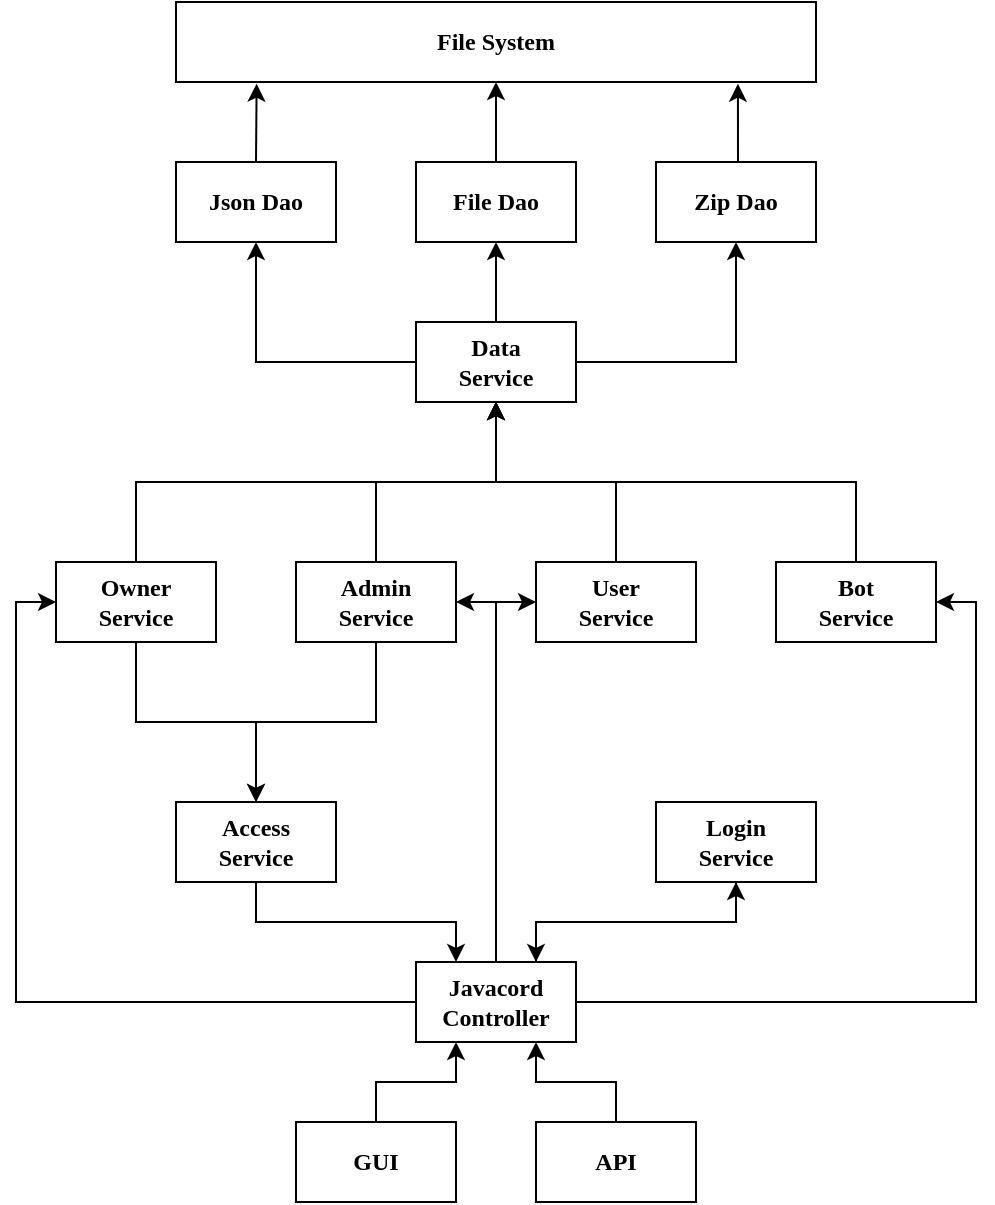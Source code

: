 <mxfile version="22.1.16" type="device">
  <diagram name="Страница — 1" id="lwfgxUYeUWK5sfPqXvgS">
    <mxGraphModel dx="875" dy="518" grid="1" gridSize="10" guides="1" tooltips="1" connect="1" arrows="1" fold="1" page="1" pageScale="1" pageWidth="827" pageHeight="1169" math="0" shadow="0">
      <root>
        <mxCell id="0" />
        <mxCell id="1" parent="0" />
        <mxCell id="1NY9BRG3uBtEDyJ1nwFo-1" value="Json Dao" style="rounded=0;whiteSpace=wrap;html=1;fontFamily=Times New Roman;fontStyle=1" vertex="1" parent="1">
          <mxGeometry x="240" y="200" width="80" height="40" as="geometry" />
        </mxCell>
        <mxCell id="1NY9BRG3uBtEDyJ1nwFo-17" style="edgeStyle=orthogonalEdgeStyle;rounded=0;orthogonalLoop=1;jettySize=auto;html=1;exitX=0.5;exitY=0;exitDx=0;exitDy=0;entryX=0.5;entryY=1;entryDx=0;entryDy=0;fontFamily=Times New Roman;fontStyle=1" edge="1" parent="1" source="1NY9BRG3uBtEDyJ1nwFo-2" target="1NY9BRG3uBtEDyJ1nwFo-4">
          <mxGeometry relative="1" as="geometry" />
        </mxCell>
        <mxCell id="1NY9BRG3uBtEDyJ1nwFo-2" value="File Dao" style="rounded=0;whiteSpace=wrap;html=1;fontFamily=Times New Roman;fontStyle=1" vertex="1" parent="1">
          <mxGeometry x="360" y="200" width="80" height="40" as="geometry" />
        </mxCell>
        <mxCell id="1NY9BRG3uBtEDyJ1nwFo-3" value="Zip Dao" style="rounded=0;whiteSpace=wrap;html=1;fontFamily=Times New Roman;fontStyle=1" vertex="1" parent="1">
          <mxGeometry x="480" y="200" width="80" height="40" as="geometry" />
        </mxCell>
        <mxCell id="1NY9BRG3uBtEDyJ1nwFo-4" value="File System" style="rounded=0;whiteSpace=wrap;html=1;fontFamily=Times New Roman;fontStyle=1" vertex="1" parent="1">
          <mxGeometry x="240" y="120" width="320" height="40" as="geometry" />
        </mxCell>
        <mxCell id="1NY9BRG3uBtEDyJ1nwFo-12" style="edgeStyle=orthogonalEdgeStyle;rounded=0;orthogonalLoop=1;jettySize=auto;html=1;exitX=0;exitY=0.5;exitDx=0;exitDy=0;entryX=0.5;entryY=1;entryDx=0;entryDy=0;fontFamily=Times New Roman;fontStyle=1" edge="1" parent="1" source="1NY9BRG3uBtEDyJ1nwFo-5" target="1NY9BRG3uBtEDyJ1nwFo-1">
          <mxGeometry relative="1" as="geometry" />
        </mxCell>
        <mxCell id="1NY9BRG3uBtEDyJ1nwFo-13" style="edgeStyle=orthogonalEdgeStyle;rounded=0;orthogonalLoop=1;jettySize=auto;html=1;exitX=0.5;exitY=0;exitDx=0;exitDy=0;entryX=0.5;entryY=1;entryDx=0;entryDy=0;fontFamily=Times New Roman;fontStyle=1" edge="1" parent="1" source="1NY9BRG3uBtEDyJ1nwFo-5" target="1NY9BRG3uBtEDyJ1nwFo-2">
          <mxGeometry relative="1" as="geometry" />
        </mxCell>
        <mxCell id="1NY9BRG3uBtEDyJ1nwFo-15" style="edgeStyle=orthogonalEdgeStyle;rounded=0;orthogonalLoop=1;jettySize=auto;html=1;exitX=1;exitY=0.5;exitDx=0;exitDy=0;entryX=0.5;entryY=1;entryDx=0;entryDy=0;fontFamily=Times New Roman;fontStyle=1" edge="1" parent="1" source="1NY9BRG3uBtEDyJ1nwFo-5" target="1NY9BRG3uBtEDyJ1nwFo-3">
          <mxGeometry relative="1" as="geometry" />
        </mxCell>
        <mxCell id="1NY9BRG3uBtEDyJ1nwFo-5" value="Data&lt;br&gt;Service" style="rounded=0;whiteSpace=wrap;html=1;fontFamily=Times New Roman;fontStyle=1" vertex="1" parent="1">
          <mxGeometry x="360" y="280" width="80" height="40" as="geometry" />
        </mxCell>
        <mxCell id="1NY9BRG3uBtEDyJ1nwFo-37" style="edgeStyle=orthogonalEdgeStyle;rounded=0;orthogonalLoop=1;jettySize=auto;html=1;exitX=0.5;exitY=1;exitDx=0;exitDy=0;entryX=0.25;entryY=0;entryDx=0;entryDy=0;fontFamily=Times New Roman;fontStyle=1" edge="1" parent="1" source="1NY9BRG3uBtEDyJ1nwFo-6" target="1NY9BRG3uBtEDyJ1nwFo-29">
          <mxGeometry relative="1" as="geometry" />
        </mxCell>
        <mxCell id="1NY9BRG3uBtEDyJ1nwFo-6" value="Access&lt;br&gt;Service" style="rounded=0;whiteSpace=wrap;html=1;fontFamily=Times New Roman;fontStyle=1" vertex="1" parent="1">
          <mxGeometry x="240" y="520" width="80" height="40" as="geometry" />
        </mxCell>
        <mxCell id="1NY9BRG3uBtEDyJ1nwFo-24" style="edgeStyle=orthogonalEdgeStyle;rounded=0;orthogonalLoop=1;jettySize=auto;html=1;exitX=0.5;exitY=0;exitDx=0;exitDy=0;entryX=0.5;entryY=1;entryDx=0;entryDy=0;fontFamily=Times New Roman;fontStyle=1" edge="1" parent="1" source="1NY9BRG3uBtEDyJ1nwFo-8" target="1NY9BRG3uBtEDyJ1nwFo-5">
          <mxGeometry relative="1" as="geometry" />
        </mxCell>
        <mxCell id="1NY9BRG3uBtEDyJ1nwFo-28" style="edgeStyle=orthogonalEdgeStyle;rounded=0;orthogonalLoop=1;jettySize=auto;html=1;exitX=0.5;exitY=1;exitDx=0;exitDy=0;entryX=0.5;entryY=0;entryDx=0;entryDy=0;fontFamily=Times New Roman;fontStyle=1" edge="1" parent="1" source="1NY9BRG3uBtEDyJ1nwFo-8" target="1NY9BRG3uBtEDyJ1nwFo-6">
          <mxGeometry relative="1" as="geometry" />
        </mxCell>
        <mxCell id="1NY9BRG3uBtEDyJ1nwFo-8" value="Admin&lt;br&gt;Service" style="rounded=0;whiteSpace=wrap;html=1;fontFamily=Times New Roman;fontStyle=1" vertex="1" parent="1">
          <mxGeometry x="300" y="400" width="80" height="40" as="geometry" />
        </mxCell>
        <mxCell id="1NY9BRG3uBtEDyJ1nwFo-26" style="edgeStyle=orthogonalEdgeStyle;rounded=0;orthogonalLoop=1;jettySize=auto;html=1;exitX=0.5;exitY=0;exitDx=0;exitDy=0;entryX=0.5;entryY=1;entryDx=0;entryDy=0;fontFamily=Times New Roman;fontStyle=1" edge="1" parent="1" source="1NY9BRG3uBtEDyJ1nwFo-9" target="1NY9BRG3uBtEDyJ1nwFo-5">
          <mxGeometry relative="1" as="geometry" />
        </mxCell>
        <mxCell id="1NY9BRG3uBtEDyJ1nwFo-9" value="Bot&lt;br&gt;Service" style="rounded=0;whiteSpace=wrap;html=1;fontFamily=Times New Roman;fontStyle=1" vertex="1" parent="1">
          <mxGeometry x="540" y="400" width="80" height="40" as="geometry" />
        </mxCell>
        <mxCell id="1NY9BRG3uBtEDyJ1nwFo-23" style="edgeStyle=orthogonalEdgeStyle;rounded=0;orthogonalLoop=1;jettySize=auto;html=1;exitX=0.5;exitY=0;exitDx=0;exitDy=0;entryX=0.5;entryY=1;entryDx=0;entryDy=0;fontFamily=Times New Roman;fontStyle=1" edge="1" parent="1" source="1NY9BRG3uBtEDyJ1nwFo-10" target="1NY9BRG3uBtEDyJ1nwFo-5">
          <mxGeometry relative="1" as="geometry" />
        </mxCell>
        <mxCell id="1NY9BRG3uBtEDyJ1nwFo-27" style="edgeStyle=orthogonalEdgeStyle;rounded=0;orthogonalLoop=1;jettySize=auto;html=1;exitX=0.5;exitY=1;exitDx=0;exitDy=0;entryX=0.5;entryY=0;entryDx=0;entryDy=0;fontFamily=Times New Roman;fontStyle=1" edge="1" parent="1" source="1NY9BRG3uBtEDyJ1nwFo-10" target="1NY9BRG3uBtEDyJ1nwFo-6">
          <mxGeometry relative="1" as="geometry" />
        </mxCell>
        <mxCell id="1NY9BRG3uBtEDyJ1nwFo-10" value="Owner&lt;br&gt;Service" style="rounded=0;whiteSpace=wrap;html=1;fontFamily=Times New Roman;fontStyle=1" vertex="1" parent="1">
          <mxGeometry x="180" y="400" width="80" height="40" as="geometry" />
        </mxCell>
        <mxCell id="1NY9BRG3uBtEDyJ1nwFo-25" style="edgeStyle=orthogonalEdgeStyle;rounded=0;orthogonalLoop=1;jettySize=auto;html=1;exitX=0.5;exitY=0;exitDx=0;exitDy=0;entryX=0.5;entryY=1;entryDx=0;entryDy=0;fontFamily=Times New Roman;fontStyle=1" edge="1" parent="1" source="1NY9BRG3uBtEDyJ1nwFo-11" target="1NY9BRG3uBtEDyJ1nwFo-5">
          <mxGeometry relative="1" as="geometry" />
        </mxCell>
        <mxCell id="1NY9BRG3uBtEDyJ1nwFo-11" value="User&lt;br&gt;Service" style="rounded=0;whiteSpace=wrap;html=1;fontFamily=Times New Roman;fontStyle=1" vertex="1" parent="1">
          <mxGeometry x="420" y="400" width="80" height="40" as="geometry" />
        </mxCell>
        <mxCell id="1NY9BRG3uBtEDyJ1nwFo-16" style="edgeStyle=orthogonalEdgeStyle;rounded=0;orthogonalLoop=1;jettySize=auto;html=1;exitX=0.5;exitY=0;exitDx=0;exitDy=0;entryX=0.126;entryY=1.021;entryDx=0;entryDy=0;entryPerimeter=0;fontFamily=Times New Roman;fontStyle=1" edge="1" parent="1" source="1NY9BRG3uBtEDyJ1nwFo-1" target="1NY9BRG3uBtEDyJ1nwFo-4">
          <mxGeometry relative="1" as="geometry" />
        </mxCell>
        <mxCell id="1NY9BRG3uBtEDyJ1nwFo-19" style="edgeStyle=orthogonalEdgeStyle;rounded=0;orthogonalLoop=1;jettySize=auto;html=1;exitX=0.5;exitY=0;exitDx=0;exitDy=0;entryX=0.878;entryY=1.021;entryDx=0;entryDy=0;entryPerimeter=0;fontFamily=Times New Roman;fontStyle=1" edge="1" parent="1" source="1NY9BRG3uBtEDyJ1nwFo-3" target="1NY9BRG3uBtEDyJ1nwFo-4">
          <mxGeometry relative="1" as="geometry" />
        </mxCell>
        <mxCell id="1NY9BRG3uBtEDyJ1nwFo-31" style="edgeStyle=orthogonalEdgeStyle;rounded=0;orthogonalLoop=1;jettySize=auto;html=1;exitX=0;exitY=0.5;exitDx=0;exitDy=0;entryX=0;entryY=0.5;entryDx=0;entryDy=0;fontFamily=Times New Roman;fontStyle=1" edge="1" parent="1" source="1NY9BRG3uBtEDyJ1nwFo-29" target="1NY9BRG3uBtEDyJ1nwFo-10">
          <mxGeometry relative="1" as="geometry" />
        </mxCell>
        <mxCell id="1NY9BRG3uBtEDyJ1nwFo-32" style="edgeStyle=orthogonalEdgeStyle;rounded=0;orthogonalLoop=1;jettySize=auto;html=1;exitX=0.5;exitY=0;exitDx=0;exitDy=0;entryX=1;entryY=0.5;entryDx=0;entryDy=0;fontFamily=Times New Roman;fontStyle=1" edge="1" parent="1" source="1NY9BRG3uBtEDyJ1nwFo-29" target="1NY9BRG3uBtEDyJ1nwFo-8">
          <mxGeometry relative="1" as="geometry" />
        </mxCell>
        <mxCell id="1NY9BRG3uBtEDyJ1nwFo-33" style="edgeStyle=orthogonalEdgeStyle;rounded=0;orthogonalLoop=1;jettySize=auto;html=1;exitX=0.5;exitY=0;exitDx=0;exitDy=0;entryX=0;entryY=0.5;entryDx=0;entryDy=0;fontFamily=Times New Roman;fontStyle=1" edge="1" parent="1" source="1NY9BRG3uBtEDyJ1nwFo-29" target="1NY9BRG3uBtEDyJ1nwFo-11">
          <mxGeometry relative="1" as="geometry" />
        </mxCell>
        <mxCell id="1NY9BRG3uBtEDyJ1nwFo-34" style="edgeStyle=orthogonalEdgeStyle;rounded=0;orthogonalLoop=1;jettySize=auto;html=1;exitX=1;exitY=0.5;exitDx=0;exitDy=0;entryX=1;entryY=0.5;entryDx=0;entryDy=0;fontFamily=Times New Roman;fontStyle=1" edge="1" parent="1" source="1NY9BRG3uBtEDyJ1nwFo-29" target="1NY9BRG3uBtEDyJ1nwFo-9">
          <mxGeometry relative="1" as="geometry" />
        </mxCell>
        <mxCell id="1NY9BRG3uBtEDyJ1nwFo-40" style="edgeStyle=orthogonalEdgeStyle;rounded=0;orthogonalLoop=1;jettySize=auto;html=1;exitX=0.75;exitY=0;exitDx=0;exitDy=0;entryX=0.5;entryY=1;entryDx=0;entryDy=0;fontFamily=Times New Roman;fontStyle=1" edge="1" parent="1" source="1NY9BRG3uBtEDyJ1nwFo-29" target="1NY9BRG3uBtEDyJ1nwFo-38">
          <mxGeometry relative="1" as="geometry" />
        </mxCell>
        <mxCell id="1NY9BRG3uBtEDyJ1nwFo-29" value="Javacord&lt;br&gt;Controller" style="rounded=0;whiteSpace=wrap;html=1;fontFamily=Times New Roman;fontStyle=1" vertex="1" parent="1">
          <mxGeometry x="360" y="600" width="80" height="40" as="geometry" />
        </mxCell>
        <mxCell id="1NY9BRG3uBtEDyJ1nwFo-39" style="edgeStyle=orthogonalEdgeStyle;rounded=0;orthogonalLoop=1;jettySize=auto;html=1;exitX=0.5;exitY=1;exitDx=0;exitDy=0;entryX=0.75;entryY=0;entryDx=0;entryDy=0;fontFamily=Times New Roman;fontStyle=1" edge="1" parent="1" source="1NY9BRG3uBtEDyJ1nwFo-38" target="1NY9BRG3uBtEDyJ1nwFo-29">
          <mxGeometry relative="1" as="geometry" />
        </mxCell>
        <mxCell id="1NY9BRG3uBtEDyJ1nwFo-38" value="Login&lt;br&gt;Service" style="rounded=0;whiteSpace=wrap;html=1;fontFamily=Times New Roman;fontStyle=1" vertex="1" parent="1">
          <mxGeometry x="480" y="520" width="80" height="40" as="geometry" />
        </mxCell>
        <mxCell id="1NY9BRG3uBtEDyJ1nwFo-42" style="edgeStyle=orthogonalEdgeStyle;rounded=0;orthogonalLoop=1;jettySize=auto;html=1;exitX=0.5;exitY=0;exitDx=0;exitDy=0;entryX=0.25;entryY=1;entryDx=0;entryDy=0;fontStyle=1" edge="1" parent="1" source="1NY9BRG3uBtEDyJ1nwFo-41" target="1NY9BRG3uBtEDyJ1nwFo-29">
          <mxGeometry relative="1" as="geometry" />
        </mxCell>
        <mxCell id="1NY9BRG3uBtEDyJ1nwFo-41" value="GUI" style="rounded=0;whiteSpace=wrap;html=1;fontFamily=Times New Roman;fontStyle=1" vertex="1" parent="1">
          <mxGeometry x="300" y="680" width="80" height="40" as="geometry" />
        </mxCell>
        <mxCell id="1NY9BRG3uBtEDyJ1nwFo-46" style="edgeStyle=orthogonalEdgeStyle;rounded=0;orthogonalLoop=1;jettySize=auto;html=1;exitX=0.5;exitY=0;exitDx=0;exitDy=0;entryX=0.75;entryY=1;entryDx=0;entryDy=0;" edge="1" parent="1" source="1NY9BRG3uBtEDyJ1nwFo-45" target="1NY9BRG3uBtEDyJ1nwFo-29">
          <mxGeometry relative="1" as="geometry" />
        </mxCell>
        <mxCell id="1NY9BRG3uBtEDyJ1nwFo-45" value="API" style="rounded=0;whiteSpace=wrap;html=1;fontFamily=Times New Roman;fontStyle=1" vertex="1" parent="1">
          <mxGeometry x="420" y="680" width="80" height="40" as="geometry" />
        </mxCell>
      </root>
    </mxGraphModel>
  </diagram>
</mxfile>
